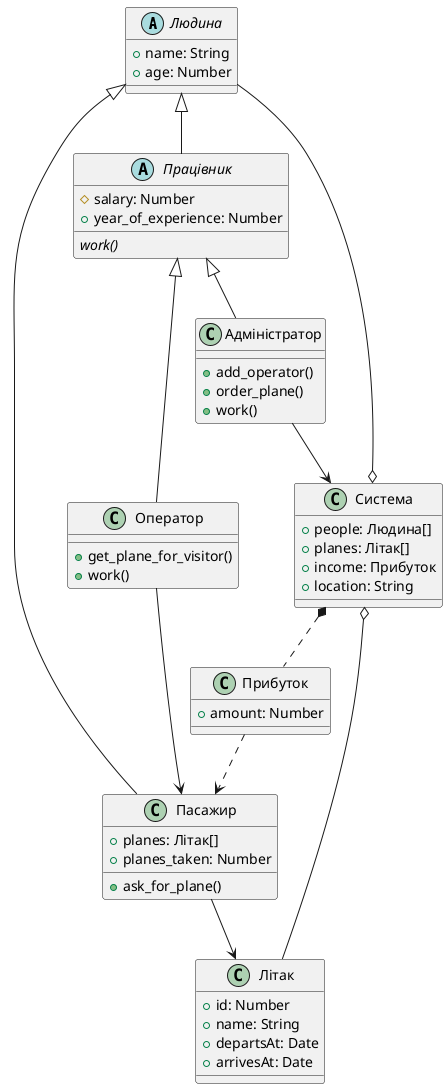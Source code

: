 @startuml
abstract class Людина {
  +name: String
  +age: Number
}

class Оператор {
  +get_plane_for_visitor()
  +work()
}

class Система {
  +people: Людина[]
  +planes: Літак[]
  +income: Прибуток
  +location: String
}

class Літак {
  +id: Number
  +name: String
  +departsAt: Date
  +arrivesAt: Date
}

class Пасажир {
  +planes: Літак[]
  +planes_taken: Number
  +ask_for_plane()
}

class Прибуток {
  +amount: Number
}

abstract class Працівник {
  #salary: Number
  +year_of_experience: Number
  {abstract} work()
}

class Адміністратор { 
  +add_operator()
  +order_plane()
  +work()
}

Система o-- Людина
Людина <|-- Працівник
Людина <|-- Пасажир
Пасажир --> Літак  
Прибуток ..> Пасажир
Система *.. Прибуток
Працівник <|-- Оператор
Працівник <|-- Адміністратор
Адміністратор --> Система 
Система o-- Літак 
Оператор --> Пасажир 
@enduml
